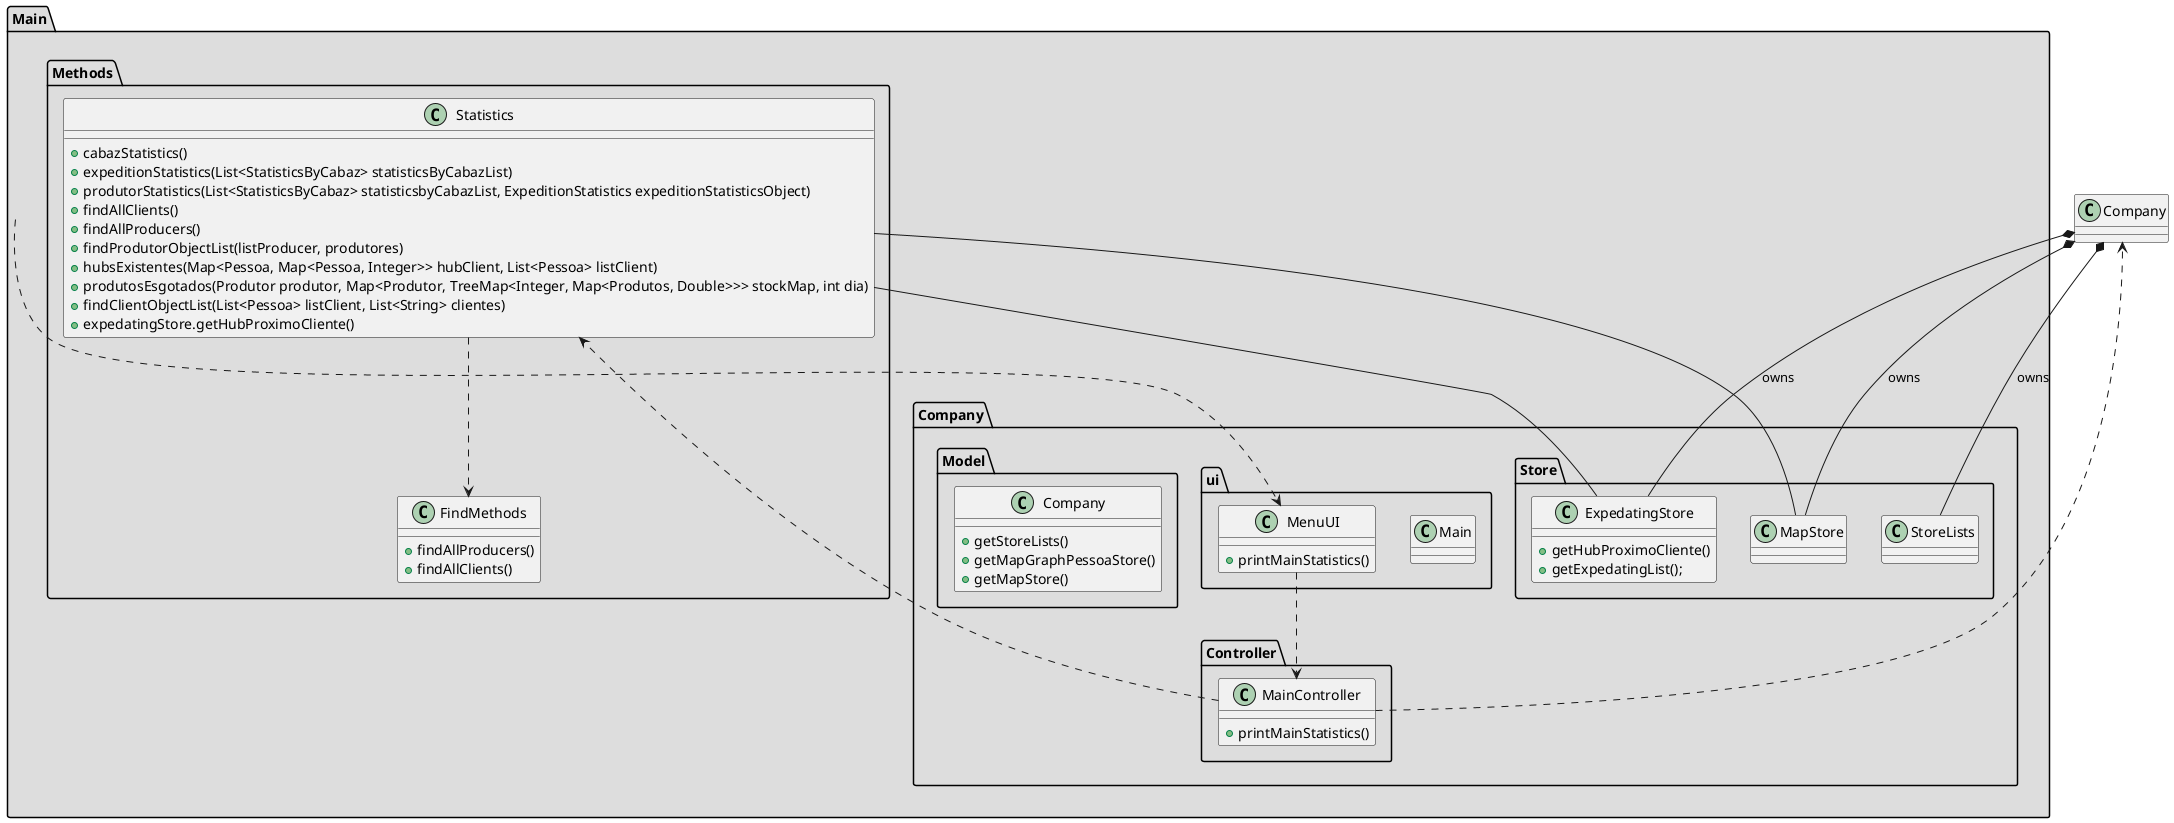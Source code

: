 @startuml
package Main <<Folder>>#DDDDDD {
package Company <<Folder>>#DDDDDD {
package ui <<Folder>>#DDDDDD {
class Main
class MenuUI {
+printMainStatistics()
    }
}

package Controller <<Folder>>#DDDDDD {
class MainController {
+printMainStatistics()
    }
}

package Store <<Folder>>#DDDDDD {
class ExpedatingStore {
+getHubProximoCliente()
+getExpedatingList();
}
class StoreLists
class MapStore
}
package Model <<Folder>>#DDDDDD {
class Company {
+getStoreLists()
+getMapGraphPessoaStore()
+getMapStore()
}
}
}

package Methods <<Folder>>#DDDDDD {
class Statistics {
+cabazStatistics()
+expeditionStatistics(List<StatisticsByCabaz> statisticsByCabazList)
+produtorStatistics(List<StatisticsByCabaz> statisticsbyCabazList, ExpeditionStatistics expeditionStatisticsObject)
+findAllClients()
+findAllProducers()
+findProdutorObjectList(listProducer, produtores)
+hubsExistentes(Map<Pessoa, Map<Pessoa, Integer>> hubClient, List<Pessoa> listClient)
+produtosEsgotados(Produtor produtor, Map<Produtor, TreeMap<Integer, Map<Produtos, Double>>> stockMap, int dia)
+findClientObjectList(List<Pessoa> listClient, List<String> clientes)
+expedatingStore.getHubProximoCliente()
}

class FindMethods {
+findAllProducers()
+findAllClients()
}

}

}
Main ..> MenuUI
MenuUI ..> MainController
Company *-- StoreLists : owns
Company *-- MapStore : owns
Company *-- ExpedatingStore : owns

MainController ..> Company
MainController ..> Statistics
Statistics ..> FindMethods
Statistics -- ExpedatingStore

Statistics -- MapStore



@enduml

